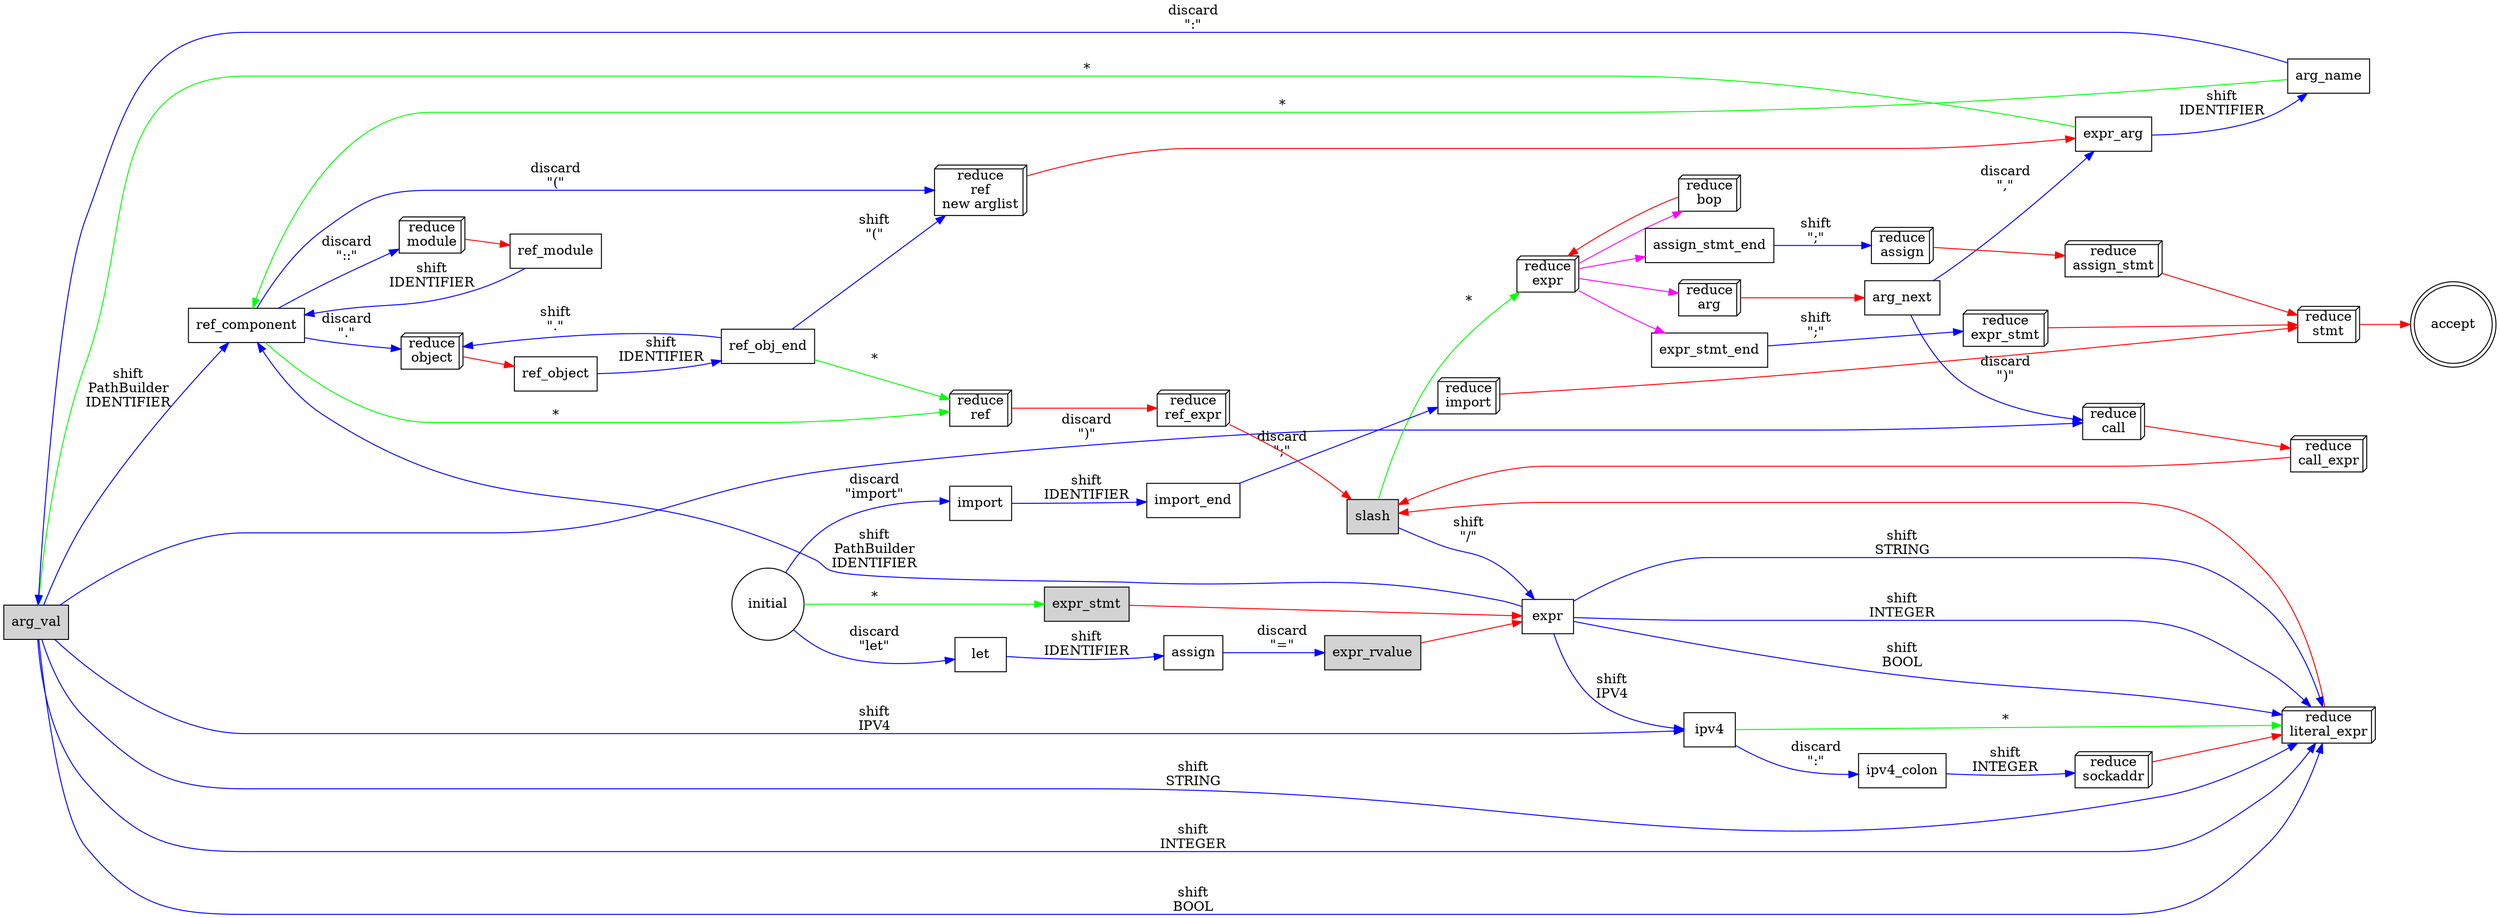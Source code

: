 digraph {
	/* Key:
	 *
	 * blue edges indicate consuming a token
	 * green edges indicate non-consuming catchall transitions
	 *
	 * 3dbox nodes indicate a reduction step
	 * red edges indicate non-consuming GOTO transitions
	 *
	 * filled nodes indicate pushing a state transition to the stack
	 * magenta edges represent popping a state from the stack and transitioning to it
	 */
	graph [rankdir=LR];
	node [shape=rectangle];
	edge [color=blue];

	arg_val [style=filled];
	expr_stmt [style=filled];
	expr_rvalue [style=filled];
	slash [style=filled];

	initial [shape="circle"];
	accept [shape="doublecircle"];

	initial -> import [label="discard\n\"import\""];
	initial -> let [label="discard\n\"let\""];
	initial -> expr_stmt [label="*" color=green];

	import -> import_end [label="shift\nIDENTIFIER"];
	import_end -> reduce_import [label="discard\n\";\""];

	let -> assign [label="shift\nIDENTIFIER"];

	assign -> expr_rvalue [label="discard\n\"=\""];

	reduce_import -> reduce_stmt [color=red];
	reduce_import [label="reduce\nimport" shape=box3d];

	// ref

	ref_component -> reduce_module [label="discard\n\"::\""];

	ref_component -> reduce_object [label="discard\n\".\""];
	ref_component -> reduce_ref_call [label="discard\n\"(\""];
	ref_component -> reduce_ref_naked [label="*" color=green];

	reduce_object -> ref_object [color=red];
	reduce_object [label="reduce\nobject" shape=box3d];

	reduce_ref_call -> expr_arg [color=red];
	reduce_ref_call [label="reduce\nref\nnew arglist" shape=box3d];


	reduce_module -> ref_module [color=red];
	reduce_module [label="reduce\nmodule" shape=box3d];

	ref_module -> ref_component [label="shift\nIDENTIFIER"];

	ref_object -> ref_obj_end [label="shift\nIDENTIFIER"];

	ref_obj_end -> reduce_object [label="shift\n\".\""];
	ref_obj_end -> reduce_ref_call [label="shift\n\"(\""];
	ref_obj_end -> reduce_ref_naked [label="*" color=green];

	arg_next -> expr_arg [label="discard\n\",\""];
	arg_next -> reduce_call [label="discard\n\")\""];

	expr_arg -> arg_name [label="shift\nIDENTIFIER"];
	expr_arg -> arg_val [label="*" color=green];
	arg_name -> arg_val [label="discard\n\":\""];
	arg_name -> ref_component [label="*" color=green];

	arg_val -> reduce_literal_expr [label="shift\nSTRING"];
	arg_val -> reduce_literal_expr [label="shift\nINTEGER"];
	arg_val -> reduce_literal_expr [label="shift\nBOOL"];
	arg_val -> ipv4 [label="shift\nIPV4"];
	arg_val -> ref_component [label="shift\nPathBuilder\nIDENTIFIER"];

	arg_val -> reduce_call [label="discard\n\")\""];

	expr_stmt -> expr [color=red];
	expr_rvalue -> expr [color=red];

	expr -> reduce_literal_expr [label="shift\nSTRING"];
	expr -> reduce_literal_expr [label="shift\nINTEGER"];
	expr -> reduce_literal_expr [label="shift\nBOOL"];
	expr -> ipv4 [label="shift\nIPV4"];
	expr -> ref_component [label="shift\nPathBuilder\nIDENTIFIER"];

	reduce_arg -> arg_next [color=red];
	reduce_arg [label="reduce\narg" shape=box3d];

	reduce_bop -> reduce_expr [color=red];
	reduce_bop [label="reduce\nbop" shape=box3d];

	reduce_literal_expr -> slash [color=red];
	reduce_literal_expr [label="reduce\nliteral_expr" shape=box3d];

	reduce_ref_naked -> reduce_ref_expr [color=red];
	reduce_ref_naked [label="reduce\nref" shape=box3d];

	reduce_ref_expr -> slash [color=red];
	reduce_ref_expr [label="reduce\nref_expr" shape=box3d];

	reduce_call_expr -> slash [color=red];
	reduce_call_expr [label="reduce\ncall_expr" shape=box3d];

	slash -> expr [label="shift\n\"/\""];
	slash -> reduce_expr [label="*" color=green];

	reduce_expr -> reduce_arg [color=magenta];
	reduce_expr -> reduce_bop [color=magenta];
	reduce_expr -> expr_stmt_end [color=magenta];
	reduce_expr -> assign_stmt_end [color=magenta];
	reduce_expr [label="reduce\nexpr" shape=box3d];

	ipv4 -> ipv4_colon [label="discard\n\":\""];
	ipv4 -> reduce_literal_expr [label="*" color=green];

	ipv4_colon -> reduce_sockaddr [label="shift\nINTEGER"];

	reduce_sockaddr -> reduce_literal_expr [color=red];
	reduce_sockaddr [label="reduce\nsockaddr" shape=box3d];

	reduce_call -> reduce_call_expr [color=red];
	reduce_call [label="reduce\ncall" shape=box3d];

	expr_stmt_end -> reduce_expr_stmt [label="shift\n\";\""];

	assign_stmt_end -> reduce_assign [label="shift\n\";\""];

	reduce_assign -> reduce_assign_stmt [color=red];
	reduce_assign [label="reduce\nassign" shape=box3d];

	reduce_expr_stmt -> reduce_stmt [color=red];
	reduce_expr_stmt [label="reduce\nexpr_stmt" shape=box3d];

	reduce_assign_stmt -> reduce_stmt [color=red];
	reduce_assign_stmt [label="reduce\nassign_stmt" shape=box3d];

	reduce_stmt -> accept [color=red];
	reduce_stmt [label="reduce\nstmt" shape=box3d];
}
